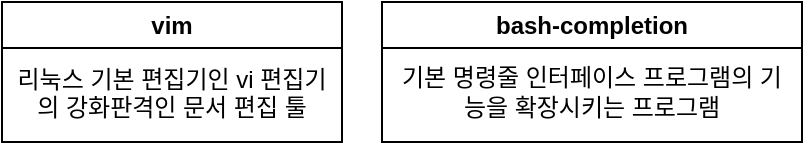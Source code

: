 <mxfile version="20.8.21" type="github">
  <diagram name="페이지-1" id="qAXT69G6eZdml_QpsJ1J">
    <mxGraphModel dx="1325" dy="654" grid="1" gridSize="10" guides="1" tooltips="1" connect="1" arrows="1" fold="1" page="1" pageScale="1" pageWidth="1169" pageHeight="827" math="0" shadow="0">
      <root>
        <mxCell id="0" />
        <mxCell id="1" parent="0" />
        <mxCell id="138x4V-RQ_fm05UkUeAB-1" value="vim" style="swimlane;whiteSpace=wrap;html=1;rounded=0;labelBackgroundColor=none;" vertex="1" parent="1">
          <mxGeometry x="40" y="60" width="170" height="70" as="geometry" />
        </mxCell>
        <mxCell id="138x4V-RQ_fm05UkUeAB-3" value="리눅스 기본 편집기인 vi 편집기의 강화판격인 문서 편집 툴" style="text;html=1;strokeColor=none;fillColor=none;align=center;verticalAlign=top;whiteSpace=wrap;rounded=0;labelBackgroundColor=none;" vertex="1" parent="138x4V-RQ_fm05UkUeAB-1">
          <mxGeometry x="5" y="25" width="160" height="40" as="geometry" />
        </mxCell>
        <mxCell id="138x4V-RQ_fm05UkUeAB-4" value="bash-completion" style="swimlane;whiteSpace=wrap;html=1;rounded=0;labelBackgroundColor=none;" vertex="1" parent="1">
          <mxGeometry x="230" y="60" width="210" height="70" as="geometry" />
        </mxCell>
        <mxCell id="138x4V-RQ_fm05UkUeAB-6" value="기본 명령줄 인터페이스 프로그램의 기능을 확장시키는 프로그램" style="text;html=1;strokeColor=none;fillColor=none;align=center;verticalAlign=middle;whiteSpace=wrap;rounded=0;labelBackgroundColor=none;" vertex="1" parent="138x4V-RQ_fm05UkUeAB-4">
          <mxGeometry x="5" y="30" width="200" height="30" as="geometry" />
        </mxCell>
      </root>
    </mxGraphModel>
  </diagram>
</mxfile>
